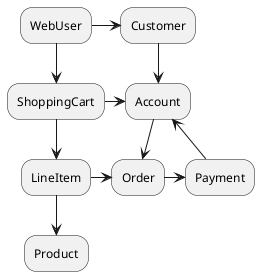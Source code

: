 @startuml


WebUser -*> Customer

WebUser --> ShoppingCart

ShoppingCart --> LineItem

LineItem --> Product

Customer --> Account

ShoppingCart -> Account

Account -> Order

LineItem -> Order

Order -> Payment

Payment --> Account



@enduml












